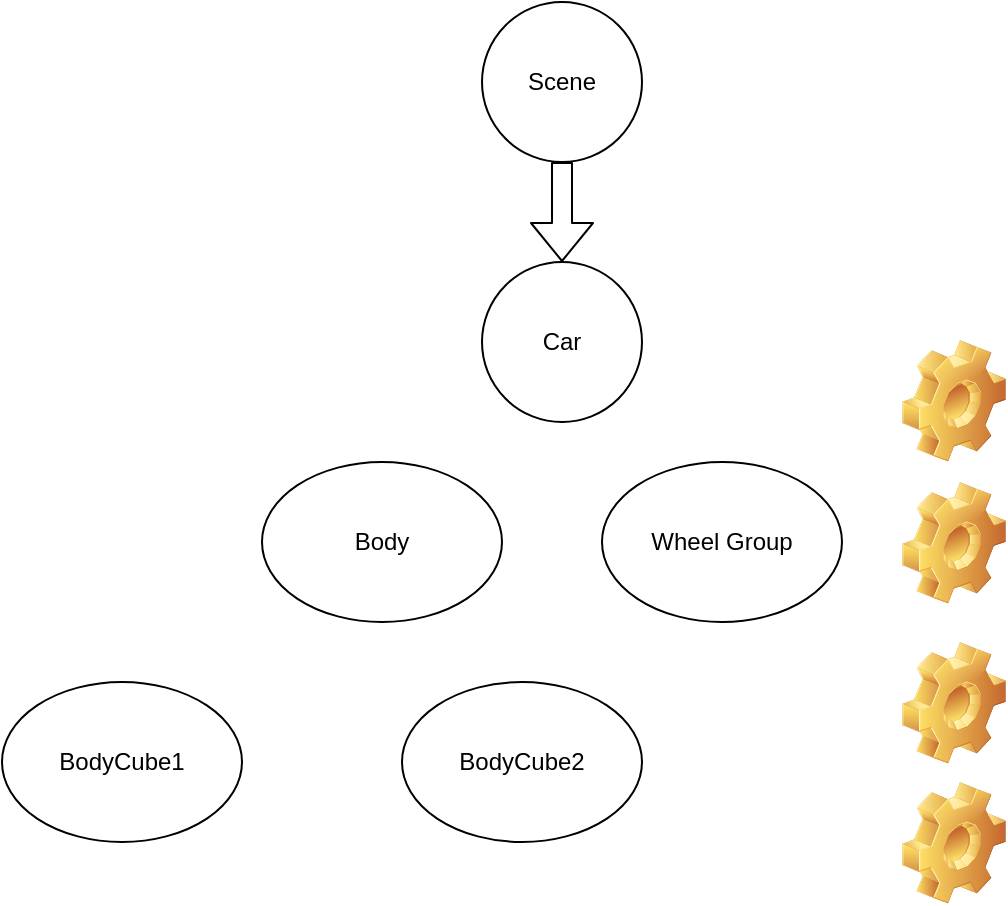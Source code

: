 <mxfile>
    <diagram id="q8MyXGuUTTzE5Ff_NIVF" name="第 1 页">
        <mxGraphModel dx="213" dy="329" grid="1" gridSize="10" guides="1" tooltips="1" connect="1" arrows="1" fold="1" page="1" pageScale="1" pageWidth="827" pageHeight="1169" math="0" shadow="0">
            <root>
                <mxCell id="0"/>
                <mxCell id="1" parent="0"/>
                <mxCell id="2" value="Scene" style="ellipse;whiteSpace=wrap;html=1;aspect=fixed;" vertex="1" parent="1">
                    <mxGeometry x="250" y="60" width="80" height="80" as="geometry"/>
                </mxCell>
                <mxCell id="3" value="Car" style="ellipse;whiteSpace=wrap;html=1;aspect=fixed;" vertex="1" parent="1">
                    <mxGeometry x="250" y="190" width="80" height="80" as="geometry"/>
                </mxCell>
                <mxCell id="4" value="" style="shape=flexArrow;endArrow=classic;html=1;entryX=0.5;entryY=0;entryDx=0;entryDy=0;exitX=0.5;exitY=1;exitDx=0;exitDy=0;" edge="1" parent="1" source="2" target="3">
                    <mxGeometry width="50" height="50" relative="1" as="geometry">
                        <mxPoint x="310" y="260" as="sourcePoint"/>
                        <mxPoint x="360" y="210" as="targetPoint"/>
                    </mxGeometry>
                </mxCell>
                <mxCell id="5" value="Wheel Group" style="ellipse;whiteSpace=wrap;html=1;" vertex="1" parent="1">
                    <mxGeometry x="310" y="290" width="120" height="80" as="geometry"/>
                </mxCell>
                <mxCell id="6" value="Body" style="ellipse;whiteSpace=wrap;html=1;" vertex="1" parent="1">
                    <mxGeometry x="140" y="290" width="120" height="80" as="geometry"/>
                </mxCell>
                <mxCell id="7" value="BodyCube1" style="ellipse;whiteSpace=wrap;html=1;" vertex="1" parent="1">
                    <mxGeometry x="10" y="400" width="120" height="80" as="geometry"/>
                </mxCell>
                <mxCell id="8" value="BodyCube2" style="ellipse;whiteSpace=wrap;html=1;" vertex="1" parent="1">
                    <mxGeometry x="210" y="400" width="120" height="80" as="geometry"/>
                </mxCell>
                <mxCell id="9" value="" style="shape=image;html=1;verticalLabelPosition=bottom;verticalAlign=top;imageAspect=1;aspect=fixed;image=img/clipart/Gear_128x128.png" vertex="1" parent="1">
                    <mxGeometry x="460" y="229" width="52" height="61" as="geometry"/>
                </mxCell>
                <mxCell id="10" value="" style="shape=image;html=1;verticalLabelPosition=bottom;verticalAlign=top;imageAspect=1;aspect=fixed;image=img/clipart/Gear_128x128.png" vertex="1" parent="1">
                    <mxGeometry x="460" y="450" width="52" height="61" as="geometry"/>
                </mxCell>
                <mxCell id="11" value="" style="shape=image;html=1;verticalLabelPosition=bottom;verticalAlign=top;imageAspect=1;aspect=fixed;image=img/clipart/Gear_128x128.png" vertex="1" parent="1">
                    <mxGeometry x="460" y="380" width="52" height="61" as="geometry"/>
                </mxCell>
                <mxCell id="12" value="" style="shape=image;html=1;verticalLabelPosition=bottom;verticalAlign=top;imageAspect=1;aspect=fixed;image=img/clipart/Gear_128x128.png" vertex="1" parent="1">
                    <mxGeometry x="460" y="300" width="52" height="61" as="geometry"/>
                </mxCell>
            </root>
        </mxGraphModel>
    </diagram>
</mxfile>
